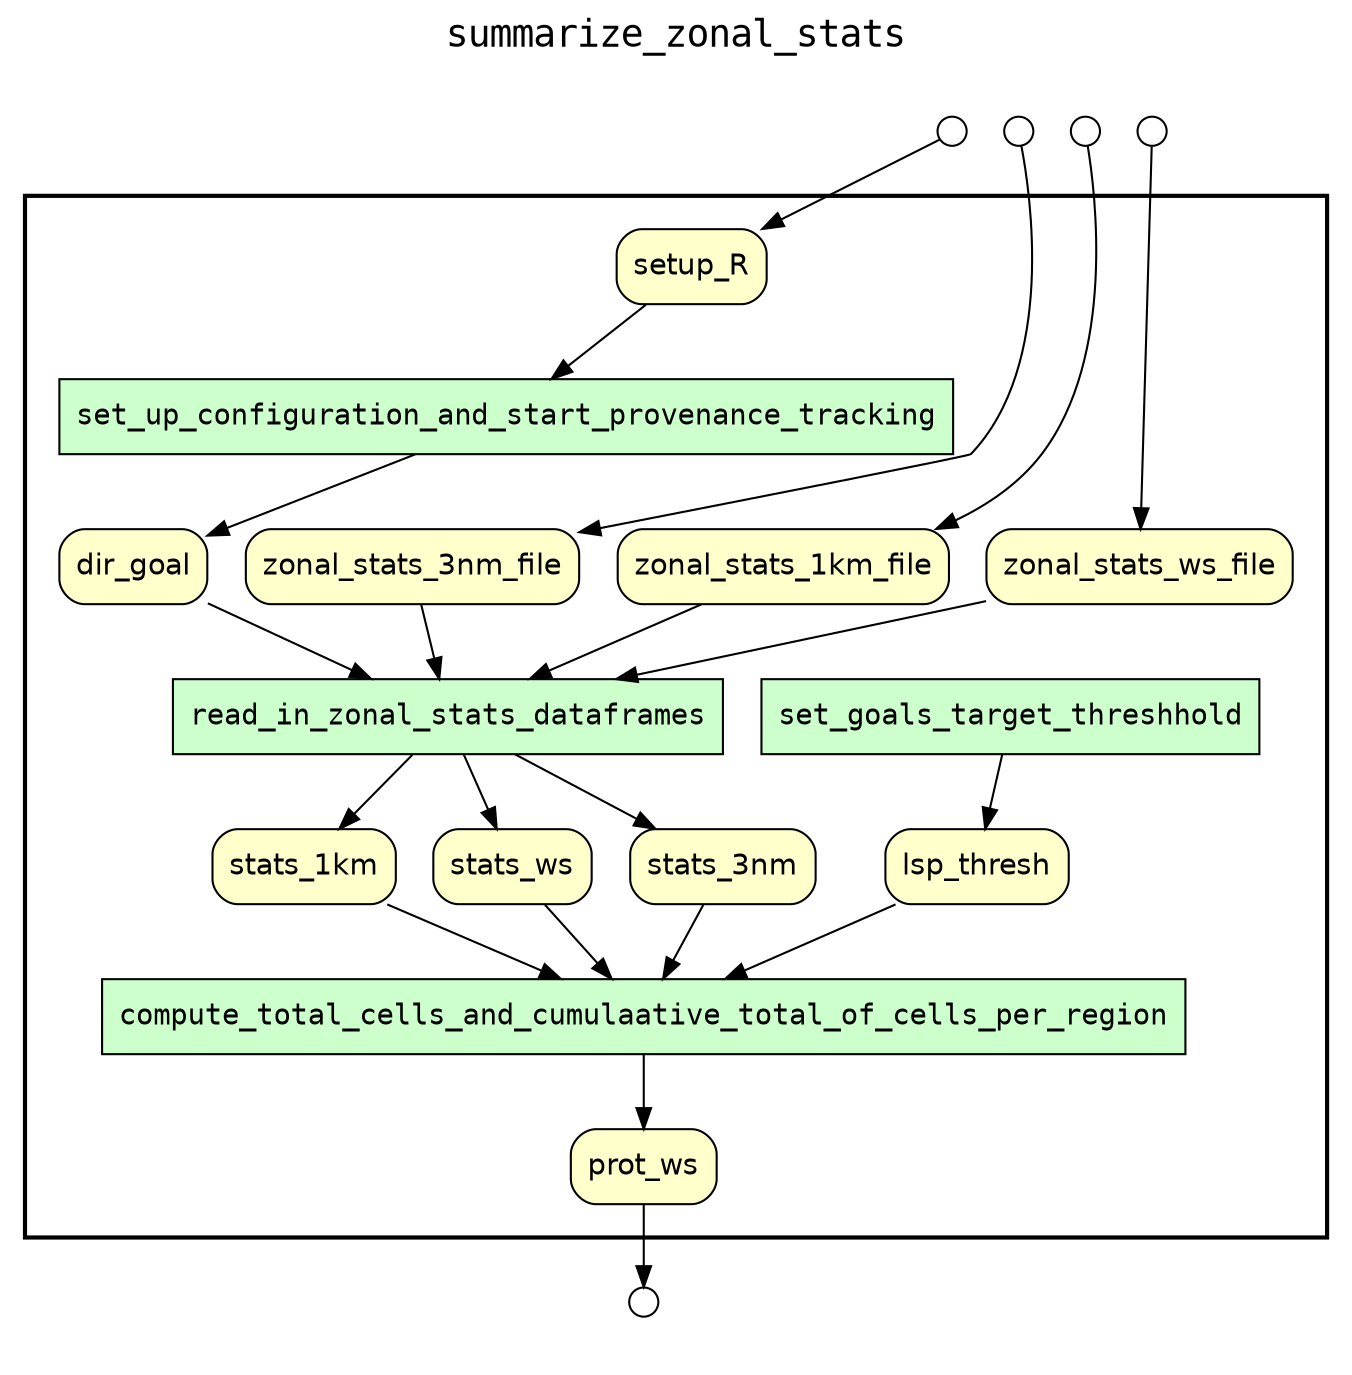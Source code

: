 
digraph yw_data_view {
rankdir=TB
fontname=Courier; fontsize=18; labelloc=t
label="summarize_zonal_stats"
subgraph cluster_workflow { label=""; color=black; penwidth=2
subgraph cluster_workflow_inner { label=""; color=white
node[shape=box style="filled" fillcolor="#CCFFCC" peripheries=1 fontname=Courier]
set_goals_target_threshhold
read_in_zonal_stats_dataframes
set_up_configuration_and_start_provenance_tracking
compute_total_cells_and_cumulaative_total_of_cells_per_region
node[shape=box style="filled" fillcolor="#CCFFCC" peripheries=1 fontname=Courier]
node[shape=box style="rounded,filled" fillcolor="#FFFFCC" peripheries=1 fontname=Helvetica]
setup_R
dir_goal
zonal_stats_3nm_file
zonal_stats_1km_file
zonal_stats_ws_file
stats_3nm
stats_1km
stats_ws
lsp_thresh
prot_ws
node[shape=box style="rounded,filled" fillcolor="#FFFFFF" peripheries=1 fontname=Helvetica]
}}
subgraph cluster_inflows { label=""; color=white; penwidth=2
subgraph cluster_inflows_inner { label=""; color=white
node[shape=circle fillcolor="#FFFFFF" peripheries=1 width=0.2]
setup_R_inflow [label=""]
zonal_stats_3nm_file_inflow [label=""]
zonal_stats_1km_file_inflow [label=""]
zonal_stats_ws_file_inflow [label=""]
}}
subgraph cluster_outflows { label=""; color=white; penwidth=2
subgraph cluster_outflows_inner { label=""; color=white
node[shape=circle fillcolor="#FFFFFF" peripheries=1 width=0.2]
prot_ws_outflow [label=""]
}}
zonal_stats_ws_file -> read_in_zonal_stats_dataframes
stats_1km -> compute_total_cells_and_cumulaative_total_of_cells_per_region
stats_ws -> compute_total_cells_and_cumulaative_total_of_cells_per_region
setup_R -> set_up_configuration_and_start_provenance_tracking
lsp_thresh -> compute_total_cells_and_cumulaative_total_of_cells_per_region
zonal_stats_3nm_file -> read_in_zonal_stats_dataframes
dir_goal -> read_in_zonal_stats_dataframes
zonal_stats_1km_file -> read_in_zonal_stats_dataframes
stats_3nm -> compute_total_cells_and_cumulaative_total_of_cells_per_region
set_up_configuration_and_start_provenance_tracking -> dir_goal
read_in_zonal_stats_dataframes -> stats_3nm
read_in_zonal_stats_dataframes -> stats_1km
read_in_zonal_stats_dataframes -> stats_ws
set_goals_target_threshhold -> lsp_thresh
compute_total_cells_and_cumulaative_total_of_cells_per_region -> prot_ws
setup_R_inflow -> setup_R
zonal_stats_3nm_file_inflow -> zonal_stats_3nm_file
zonal_stats_1km_file_inflow -> zonal_stats_1km_file
zonal_stats_ws_file_inflow -> zonal_stats_ws_file
prot_ws -> prot_ws_outflow
}

